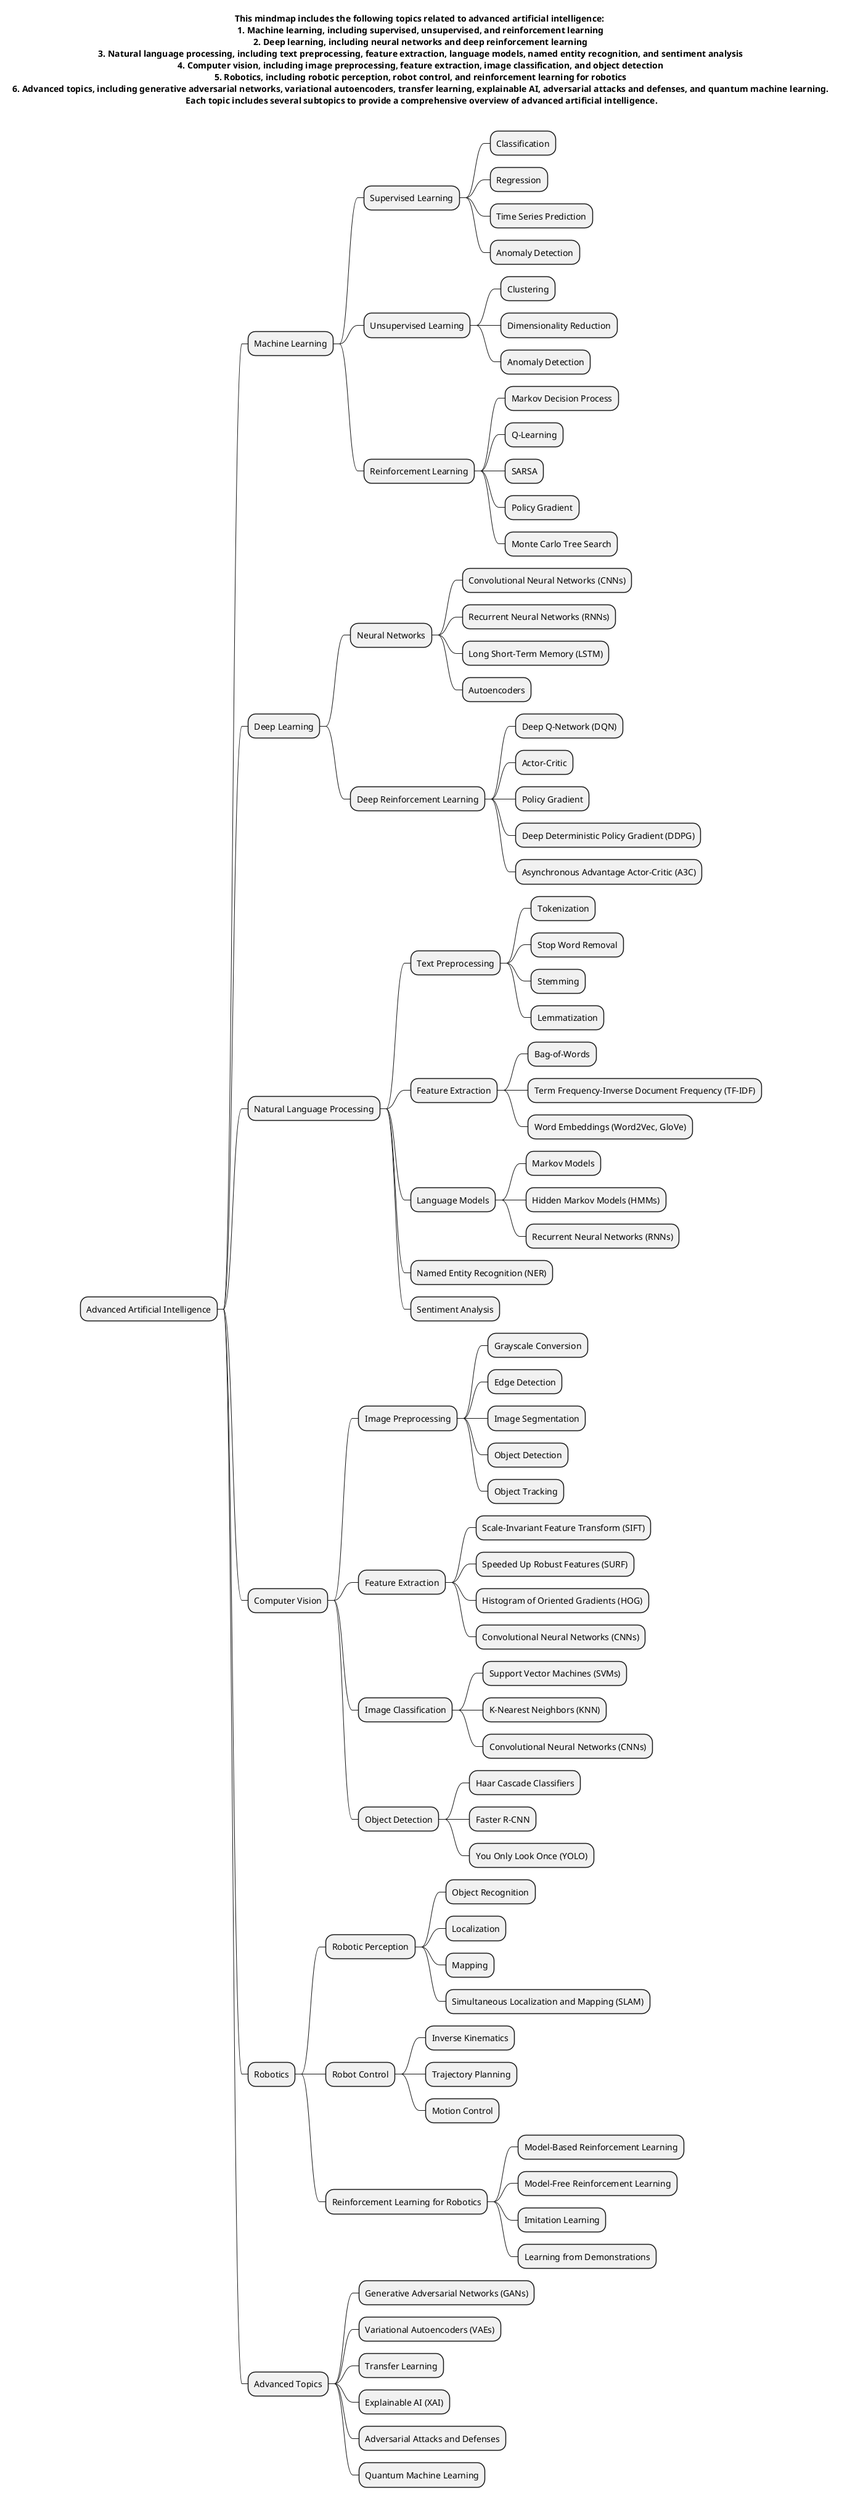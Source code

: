 @startmindmap
title This mindmap includes the following topics related to advanced artificial intelligence: \n1. Machine learning, including supervised, unsupervised, and reinforcement learning\n2. Deep learning, including neural networks and deep reinforcement learning\n3. Natural language processing, including text preprocessing, feature extraction, language models, named entity recognition, and sentiment analysis\n4. Computer vision, including image preprocessing, feature extraction, image classification, and object detection\n5. Robotics, including robotic perception, robot control, and reinforcement learning for robotics\n6. Advanced topics, including generative adversarial networks, variational autoencoders, transfer learning, explainable AI, adversarial attacks and defenses, and quantum machine learning.\n Each topic includes several subtopics to provide a comprehensive overview of advanced artificial intelligence.\n

* Advanced Artificial Intelligence
** Machine Learning
*** Supervised Learning
**** Classification
**** Regression
**** Time Series Prediction
**** Anomaly Detection
*** Unsupervised Learning
**** Clustering
**** Dimensionality Reduction
**** Anomaly Detection
*** Reinforcement Learning
**** Markov Decision Process
**** Q-Learning
**** SARSA
**** Policy Gradient
**** Monte Carlo Tree Search
** Deep Learning
*** Neural Networks
**** Convolutional Neural Networks (CNNs)
**** Recurrent Neural Networks (RNNs)
**** Long Short-Term Memory (LSTM)
**** Autoencoders
*** Deep Reinforcement Learning
**** Deep Q-Network (DQN)
**** Actor-Critic
**** Policy Gradient
**** Deep Deterministic Policy Gradient (DDPG)
**** Asynchronous Advantage Actor-Critic (A3C)
** Natural Language Processing
*** Text Preprocessing
**** Tokenization
**** Stop Word Removal
**** Stemming
**** Lemmatization
*** Feature Extraction
**** Bag-of-Words
**** Term Frequency-Inverse Document Frequency (TF-IDF)
**** Word Embeddings (Word2Vec, GloVe)
*** Language Models
**** Markov Models
**** Hidden Markov Models (HMMs)
**** Recurrent Neural Networks (RNNs)
*** Named Entity Recognition (NER)
*** Sentiment Analysis
** Computer Vision
*** Image Preprocessing
**** Grayscale Conversion
**** Edge Detection
**** Image Segmentation
**** Object Detection
**** Object Tracking
*** Feature Extraction
**** Scale-Invariant Feature Transform (SIFT)
**** Speeded Up Robust Features (SURF)
**** Histogram of Oriented Gradients (HOG)
**** Convolutional Neural Networks (CNNs)
*** Image Classification
**** Support Vector Machines (SVMs)
**** K-Nearest Neighbors (KNN)
**** Convolutional Neural Networks (CNNs)
*** Object Detection
**** Haar Cascade Classifiers
**** Faster R-CNN
**** You Only Look Once (YOLO)
** Robotics
*** Robotic Perception
**** Object Recognition
**** Localization
**** Mapping
**** Simultaneous Localization and Mapping (SLAM)
*** Robot Control
**** Inverse Kinematics
**** Trajectory Planning
**** Motion Control
*** Reinforcement Learning for Robotics
**** Model-Based Reinforcement Learning
**** Model-Free Reinforcement Learning
**** Imitation Learning
**** Learning from Demonstrations
** Advanced Topics
*** Generative Adversarial Networks (GANs)
*** Variational Autoencoders (VAEs)
*** Transfer Learning
*** Explainable AI (XAI)
*** Adversarial Attacks and Defenses
*** Quantum Machine Learning
@endmindmap
